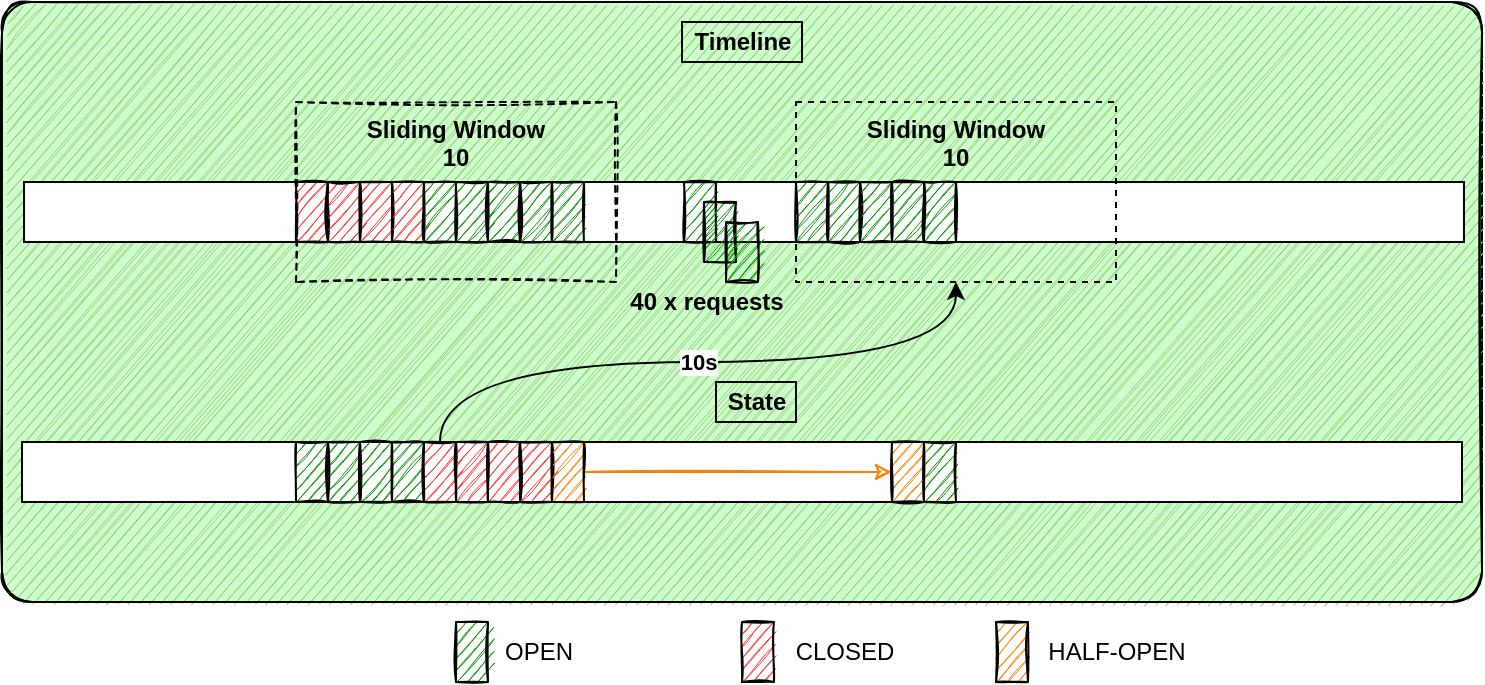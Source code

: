 <mxfile version="15.4.0" type="device"><diagram id="_ieavpXCtKtuqFBzSJOu" name="Page-1"><mxGraphModel dx="763" dy="567" grid="1" gridSize="10" guides="1" tooltips="1" connect="1" arrows="1" fold="1" page="1" pageScale="1" pageWidth="827" pageHeight="1169" math="0" shadow="0"><root><mxCell id="0"/><mxCell id="1" parent="0"/><mxCell id="KyDQIF5e7OnQjVJy9XXo-56" value="" style="rounded=1;whiteSpace=wrap;html=1;sketch=0;strokeColor=default;strokeWidth=1;fillColor=#CCFFCC;verticalAlign=top;arcSize=5;" vertex="1" parent="1"><mxGeometry x="43" y="180" width="740" height="300" as="geometry"/></mxCell><mxCell id="KyDQIF5e7OnQjVJy9XXo-57" value="" style="rounded=1;whiteSpace=wrap;html=1;sketch=1;strokeColor=default;strokeWidth=1;fillColor=#97D077;verticalAlign=top;arcSize=5;" vertex="1" parent="1"><mxGeometry x="43" y="180" width="740" height="300" as="geometry"/></mxCell><mxCell id="KyDQIF5e7OnQjVJy9XXo-1" value="" style="rounded=0;whiteSpace=wrap;html=1;" vertex="1" parent="1"><mxGeometry x="54" y="270" width="720" height="30" as="geometry"/></mxCell><mxCell id="KyDQIF5e7OnQjVJy9XXo-3" value="Sliding Window&lt;br&gt;10" style="rounded=0;whiteSpace=wrap;html=1;dashed=1;fillColor=none;verticalAlign=top;sketch=1;strokeWidth=1;fontStyle=1" vertex="1" parent="1"><mxGeometry x="190" y="230" width="160" height="90" as="geometry"/></mxCell><mxCell id="KyDQIF5e7OnQjVJy9XXo-2" value="Timeline" style="text;html=1;align=center;verticalAlign=middle;resizable=0;points=[];autosize=1;strokeColor=default;fillColor=none;fontStyle=1" vertex="1" parent="1"><mxGeometry x="383" y="190" width="60" height="20" as="geometry"/></mxCell><mxCell id="KyDQIF5e7OnQjVJy9XXo-5" value="" style="rounded=0;whiteSpace=wrap;html=1;fillColor=#FF3333;verticalAlign=top;sketch=1;strokeWidth=1;fontStyle=1" vertex="1" parent="1"><mxGeometry x="190" y="270" width="16" height="30" as="geometry"/></mxCell><mxCell id="KyDQIF5e7OnQjVJy9XXo-7" value="" style="rounded=0;whiteSpace=wrap;html=1;fillColor=#FF3333;verticalAlign=top;sketch=1;strokeWidth=1;fontStyle=1" vertex="1" parent="1"><mxGeometry x="206" y="270" width="16" height="30" as="geometry"/></mxCell><mxCell id="KyDQIF5e7OnQjVJy9XXo-8" value="" style="rounded=0;whiteSpace=wrap;html=1;fillColor=#FF3333;verticalAlign=top;sketch=1;strokeWidth=1;fontStyle=1" vertex="1" parent="1"><mxGeometry x="222" y="270" width="16" height="30" as="geometry"/></mxCell><mxCell id="KyDQIF5e7OnQjVJy9XXo-9" value="" style="rounded=0;whiteSpace=wrap;html=1;fillColor=#FF3333;verticalAlign=top;sketch=1;strokeWidth=1;fontStyle=1" vertex="1" parent="1"><mxGeometry x="238" y="270" width="16" height="30" as="geometry"/></mxCell><mxCell id="KyDQIF5e7OnQjVJy9XXo-10" value="" style="rounded=0;whiteSpace=wrap;html=1;fillColor=#009900;verticalAlign=top;sketch=1;strokeWidth=1;fontStyle=1" vertex="1" parent="1"><mxGeometry x="254" y="270" width="16" height="30" as="geometry"/></mxCell><mxCell id="KyDQIF5e7OnQjVJy9XXo-11" value="" style="rounded=0;whiteSpace=wrap;html=1;fillColor=#009900;verticalAlign=top;sketch=1;strokeWidth=1;fontStyle=1" vertex="1" parent="1"><mxGeometry x="270" y="270" width="16" height="30" as="geometry"/></mxCell><mxCell id="KyDQIF5e7OnQjVJy9XXo-12" value="" style="rounded=0;whiteSpace=wrap;html=1;fillColor=#009900;verticalAlign=top;sketch=1;strokeWidth=1;fontStyle=1" vertex="1" parent="1"><mxGeometry x="286" y="270" width="16" height="30" as="geometry"/></mxCell><mxCell id="KyDQIF5e7OnQjVJy9XXo-13" value="" style="rounded=0;whiteSpace=wrap;html=1;fillColor=#009900;verticalAlign=top;sketch=1;strokeWidth=1;fontStyle=1" vertex="1" parent="1"><mxGeometry x="302" y="270" width="16" height="30" as="geometry"/></mxCell><mxCell id="KyDQIF5e7OnQjVJy9XXo-14" value="" style="rounded=0;whiteSpace=wrap;html=1;fillColor=#009900;verticalAlign=top;sketch=1;strokeWidth=1;fontStyle=1" vertex="1" parent="1"><mxGeometry x="318" y="270" width="16" height="30" as="geometry"/></mxCell><mxCell id="KyDQIF5e7OnQjVJy9XXo-18" value="" style="rounded=0;whiteSpace=wrap;html=1;" vertex="1" parent="1"><mxGeometry x="53" y="400" width="720" height="30" as="geometry"/></mxCell><mxCell id="KyDQIF5e7OnQjVJy9XXo-19" value="State" style="text;html=1;align=center;verticalAlign=middle;resizable=0;points=[];autosize=1;strokeColor=default;fillColor=none;fontStyle=1" vertex="1" parent="1"><mxGeometry x="400" y="370" width="40" height="20" as="geometry"/></mxCell><mxCell id="KyDQIF5e7OnQjVJy9XXo-20" value="" style="rounded=0;whiteSpace=wrap;html=1;fillColor=#009900;verticalAlign=top;sketch=1;strokeWidth=1;fontStyle=1" vertex="1" parent="1"><mxGeometry x="190" y="400" width="16" height="30" as="geometry"/></mxCell><mxCell id="KyDQIF5e7OnQjVJy9XXo-21" value="" style="rounded=0;whiteSpace=wrap;html=1;fillColor=#009900;verticalAlign=top;sketch=1;strokeWidth=1;fontStyle=1" vertex="1" parent="1"><mxGeometry x="206" y="400" width="16" height="30" as="geometry"/></mxCell><mxCell id="KyDQIF5e7OnQjVJy9XXo-22" value="" style="rounded=0;whiteSpace=wrap;html=1;fillColor=#009900;verticalAlign=top;sketch=1;strokeWidth=1;fontStyle=1" vertex="1" parent="1"><mxGeometry x="222" y="400" width="16" height="30" as="geometry"/></mxCell><mxCell id="KyDQIF5e7OnQjVJy9XXo-23" value="" style="rounded=0;whiteSpace=wrap;html=1;fillColor=#009900;verticalAlign=top;sketch=1;strokeWidth=1;fontStyle=1" vertex="1" parent="1"><mxGeometry x="238" y="400" width="16" height="30" as="geometry"/></mxCell><mxCell id="KyDQIF5e7OnQjVJy9XXo-24" value="" style="rounded=0;whiteSpace=wrap;html=1;fillColor=#FF3333;verticalAlign=top;sketch=1;strokeWidth=1;fontStyle=1" vertex="1" parent="1"><mxGeometry x="254" y="400" width="16" height="30" as="geometry"/></mxCell><mxCell id="KyDQIF5e7OnQjVJy9XXo-25" value="" style="rounded=0;whiteSpace=wrap;html=1;fillColor=#FF3333;verticalAlign=top;sketch=1;strokeWidth=1;fontStyle=1" vertex="1" parent="1"><mxGeometry x="270" y="400" width="16" height="30" as="geometry"/></mxCell><mxCell id="KyDQIF5e7OnQjVJy9XXo-26" value="" style="rounded=0;whiteSpace=wrap;html=1;fillColor=#FF3333;verticalAlign=top;sketch=1;strokeWidth=1;fontStyle=1" vertex="1" parent="1"><mxGeometry x="286" y="400" width="16" height="30" as="geometry"/></mxCell><mxCell id="KyDQIF5e7OnQjVJy9XXo-27" value="" style="rounded=0;whiteSpace=wrap;html=1;fillColor=#FF3333;verticalAlign=top;sketch=1;strokeWidth=1;fontStyle=1" vertex="1" parent="1"><mxGeometry x="302" y="400" width="16" height="30" as="geometry"/></mxCell><mxCell id="KyDQIF5e7OnQjVJy9XXo-55" style="edgeStyle=orthogonalEdgeStyle;rounded=0;orthogonalLoop=1;jettySize=auto;html=1;entryX=0;entryY=0.5;entryDx=0;entryDy=0;strokeWidth=1;strokeColor=#FF8000;sketch=1;fontStyle=1" edge="1" parent="1" source="KyDQIF5e7OnQjVJy9XXo-28" target="KyDQIF5e7OnQjVJy9XXo-54"><mxGeometry relative="1" as="geometry"/></mxCell><mxCell id="KyDQIF5e7OnQjVJy9XXo-28" value="" style="rounded=0;whiteSpace=wrap;html=1;fillColor=#FF8000;verticalAlign=top;sketch=1;strokeWidth=1;fontStyle=1" vertex="1" parent="1"><mxGeometry x="318" y="400" width="16" height="30" as="geometry"/></mxCell><mxCell id="KyDQIF5e7OnQjVJy9XXo-33" value="Sliding Window&lt;br&gt;10" style="rounded=0;whiteSpace=wrap;html=1;dashed=1;fillColor=none;verticalAlign=top;fontStyle=1" vertex="1" parent="1"><mxGeometry x="440" y="230" width="160" height="90" as="geometry"/></mxCell><mxCell id="KyDQIF5e7OnQjVJy9XXo-34" value="10s" style="curved=1;endArrow=classic;html=1;rounded=0;edgeStyle=orthogonalEdgeStyle;exitX=0.5;exitY=0;exitDx=0;exitDy=0;entryX=0.5;entryY=1;entryDx=0;entryDy=0;fontStyle=1" edge="1" parent="1" source="KyDQIF5e7OnQjVJy9XXo-24" target="KyDQIF5e7OnQjVJy9XXo-33"><mxGeometry width="50" height="50" relative="1" as="geometry"><mxPoint x="360" y="390" as="sourcePoint"/><mxPoint x="410" y="340" as="targetPoint"/><Array as="points"><mxPoint x="262" y="360"/><mxPoint x="520" y="360"/></Array></mxGeometry></mxCell><mxCell id="KyDQIF5e7OnQjVJy9XXo-35" value="" style="rounded=0;whiteSpace=wrap;html=1;fillColor=#009900;verticalAlign=top;sketch=1;strokeWidth=1;fontStyle=1" vertex="1" parent="1"><mxGeometry x="384" y="270" width="16" height="30" as="geometry"/></mxCell><mxCell id="KyDQIF5e7OnQjVJy9XXo-36" value="" style="rounded=0;whiteSpace=wrap;html=1;fillColor=#009900;verticalAlign=top;sketch=1;strokeWidth=1;fontStyle=1" vertex="1" parent="1"><mxGeometry x="394" y="280" width="16" height="30" as="geometry"/></mxCell><mxCell id="KyDQIF5e7OnQjVJy9XXo-37" value="" style="rounded=0;whiteSpace=wrap;html=1;fillColor=#009900;verticalAlign=top;sketch=1;strokeWidth=1;fontStyle=1" vertex="1" parent="1"><mxGeometry x="405" y="290" width="16" height="30" as="geometry"/></mxCell><mxCell id="KyDQIF5e7OnQjVJy9XXo-38" value="40 x requests" style="text;html=1;align=center;verticalAlign=middle;resizable=0;points=[];autosize=1;strokeColor=none;fillColor=none;fontStyle=1" vertex="1" parent="1"><mxGeometry x="350" y="320" width="90" height="20" as="geometry"/></mxCell><mxCell id="KyDQIF5e7OnQjVJy9XXo-39" value="" style="rounded=0;whiteSpace=wrap;html=1;fillColor=#009900;verticalAlign=top;sketch=1;strokeWidth=1;fontStyle=1" vertex="1" parent="1"><mxGeometry x="440" y="270" width="16" height="30" as="geometry"/></mxCell><mxCell id="KyDQIF5e7OnQjVJy9XXo-40" value="" style="rounded=0;whiteSpace=wrap;html=1;fillColor=#009900;verticalAlign=top;sketch=1;strokeWidth=1;fontStyle=1" vertex="1" parent="1"><mxGeometry x="456" y="270" width="16" height="30" as="geometry"/></mxCell><mxCell id="KyDQIF5e7OnQjVJy9XXo-41" value="" style="rounded=0;whiteSpace=wrap;html=1;fillColor=#009900;verticalAlign=top;sketch=1;strokeWidth=1;fontStyle=1" vertex="1" parent="1"><mxGeometry x="472" y="270" width="16" height="30" as="geometry"/></mxCell><mxCell id="KyDQIF5e7OnQjVJy9XXo-42" value="" style="rounded=0;whiteSpace=wrap;html=1;fillColor=#009900;verticalAlign=top;sketch=1;strokeWidth=1;fontStyle=1" vertex="1" parent="1"><mxGeometry x="488" y="270" width="16" height="30" as="geometry"/></mxCell><mxCell id="KyDQIF5e7OnQjVJy9XXo-43" value="" style="rounded=0;whiteSpace=wrap;html=1;fillColor=#009900;verticalAlign=top;sketch=1;strokeWidth=1;fontStyle=1" vertex="1" parent="1"><mxGeometry x="504" y="270" width="16" height="30" as="geometry"/></mxCell><mxCell id="KyDQIF5e7OnQjVJy9XXo-44" value="" style="rounded=0;whiteSpace=wrap;html=1;fillColor=#009900;verticalAlign=top;sketch=1;strokeWidth=1;fontStyle=1" vertex="1" parent="1"><mxGeometry x="504" y="400" width="16" height="30" as="geometry"/></mxCell><mxCell id="KyDQIF5e7OnQjVJy9XXo-54" value="" style="rounded=0;whiteSpace=wrap;html=1;fillColor=#FF8000;verticalAlign=top;sketch=1;strokeWidth=1;fontStyle=1" vertex="1" parent="1"><mxGeometry x="488" y="400" width="16" height="30" as="geometry"/></mxCell><mxCell id="KyDQIF5e7OnQjVJy9XXo-58" value="" style="rounded=0;whiteSpace=wrap;html=1;fillColor=#009900;verticalAlign=top;sketch=1;strokeWidth=1;fontStyle=1" vertex="1" parent="1"><mxGeometry x="270" y="490" width="16" height="30" as="geometry"/></mxCell><mxCell id="KyDQIF5e7OnQjVJy9XXo-59" value="" style="rounded=0;whiteSpace=wrap;html=1;fillColor=#FF3333;verticalAlign=top;sketch=1;strokeWidth=1;fontStyle=1" vertex="1" parent="1"><mxGeometry x="413" y="490" width="16" height="30" as="geometry"/></mxCell><mxCell id="KyDQIF5e7OnQjVJy9XXo-60" value="" style="rounded=0;whiteSpace=wrap;html=1;fillColor=#FF8000;verticalAlign=top;sketch=1;strokeWidth=1;fontStyle=1" vertex="1" parent="1"><mxGeometry x="540" y="490" width="16" height="30" as="geometry"/></mxCell><mxCell id="KyDQIF5e7OnQjVJy9XXo-61" value="OPEN" style="text;html=1;align=center;verticalAlign=middle;resizable=0;points=[];autosize=1;strokeColor=none;fillColor=none;" vertex="1" parent="1"><mxGeometry x="286" y="495" width="50" height="20" as="geometry"/></mxCell><mxCell id="KyDQIF5e7OnQjVJy9XXo-62" value="CLOSED" style="text;html=1;align=center;verticalAlign=middle;resizable=0;points=[];autosize=1;strokeColor=none;fillColor=none;" vertex="1" parent="1"><mxGeometry x="434" y="495" width="60" height="20" as="geometry"/></mxCell><mxCell id="KyDQIF5e7OnQjVJy9XXo-63" value="HALF-OPEN" style="text;html=1;align=center;verticalAlign=middle;resizable=0;points=[];autosize=1;strokeColor=none;fillColor=none;" vertex="1" parent="1"><mxGeometry x="560" y="495" width="80" height="20" as="geometry"/></mxCell></root></mxGraphModel></diagram></mxfile>